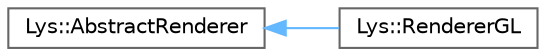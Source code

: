 digraph "Graphical Class Hierarchy"
{
 // LATEX_PDF_SIZE
  bgcolor="transparent";
  edge [fontname=Helvetica,fontsize=10,labelfontname=Helvetica,labelfontsize=10];
  node [fontname=Helvetica,fontsize=10,shape=box,height=0.2,width=0.4];
  rankdir="LR";
  Node0 [id="Node000000",label="Lys::AbstractRenderer",height=0.2,width=0.4,color="grey40", fillcolor="white", style="filled",URL="$classLys_1_1AbstractRenderer.html",tooltip=" "];
  Node0 -> Node1 [id="edge1_Node000000_Node000001",dir="back",color="steelblue1",style="solid",tooltip=" "];
  Node1 [id="Node000001",label="Lys::RendererGL",height=0.2,width=0.4,color="grey40", fillcolor="white", style="filled",URL="$classLys_1_1RendererGL.html",tooltip=" "];
}
